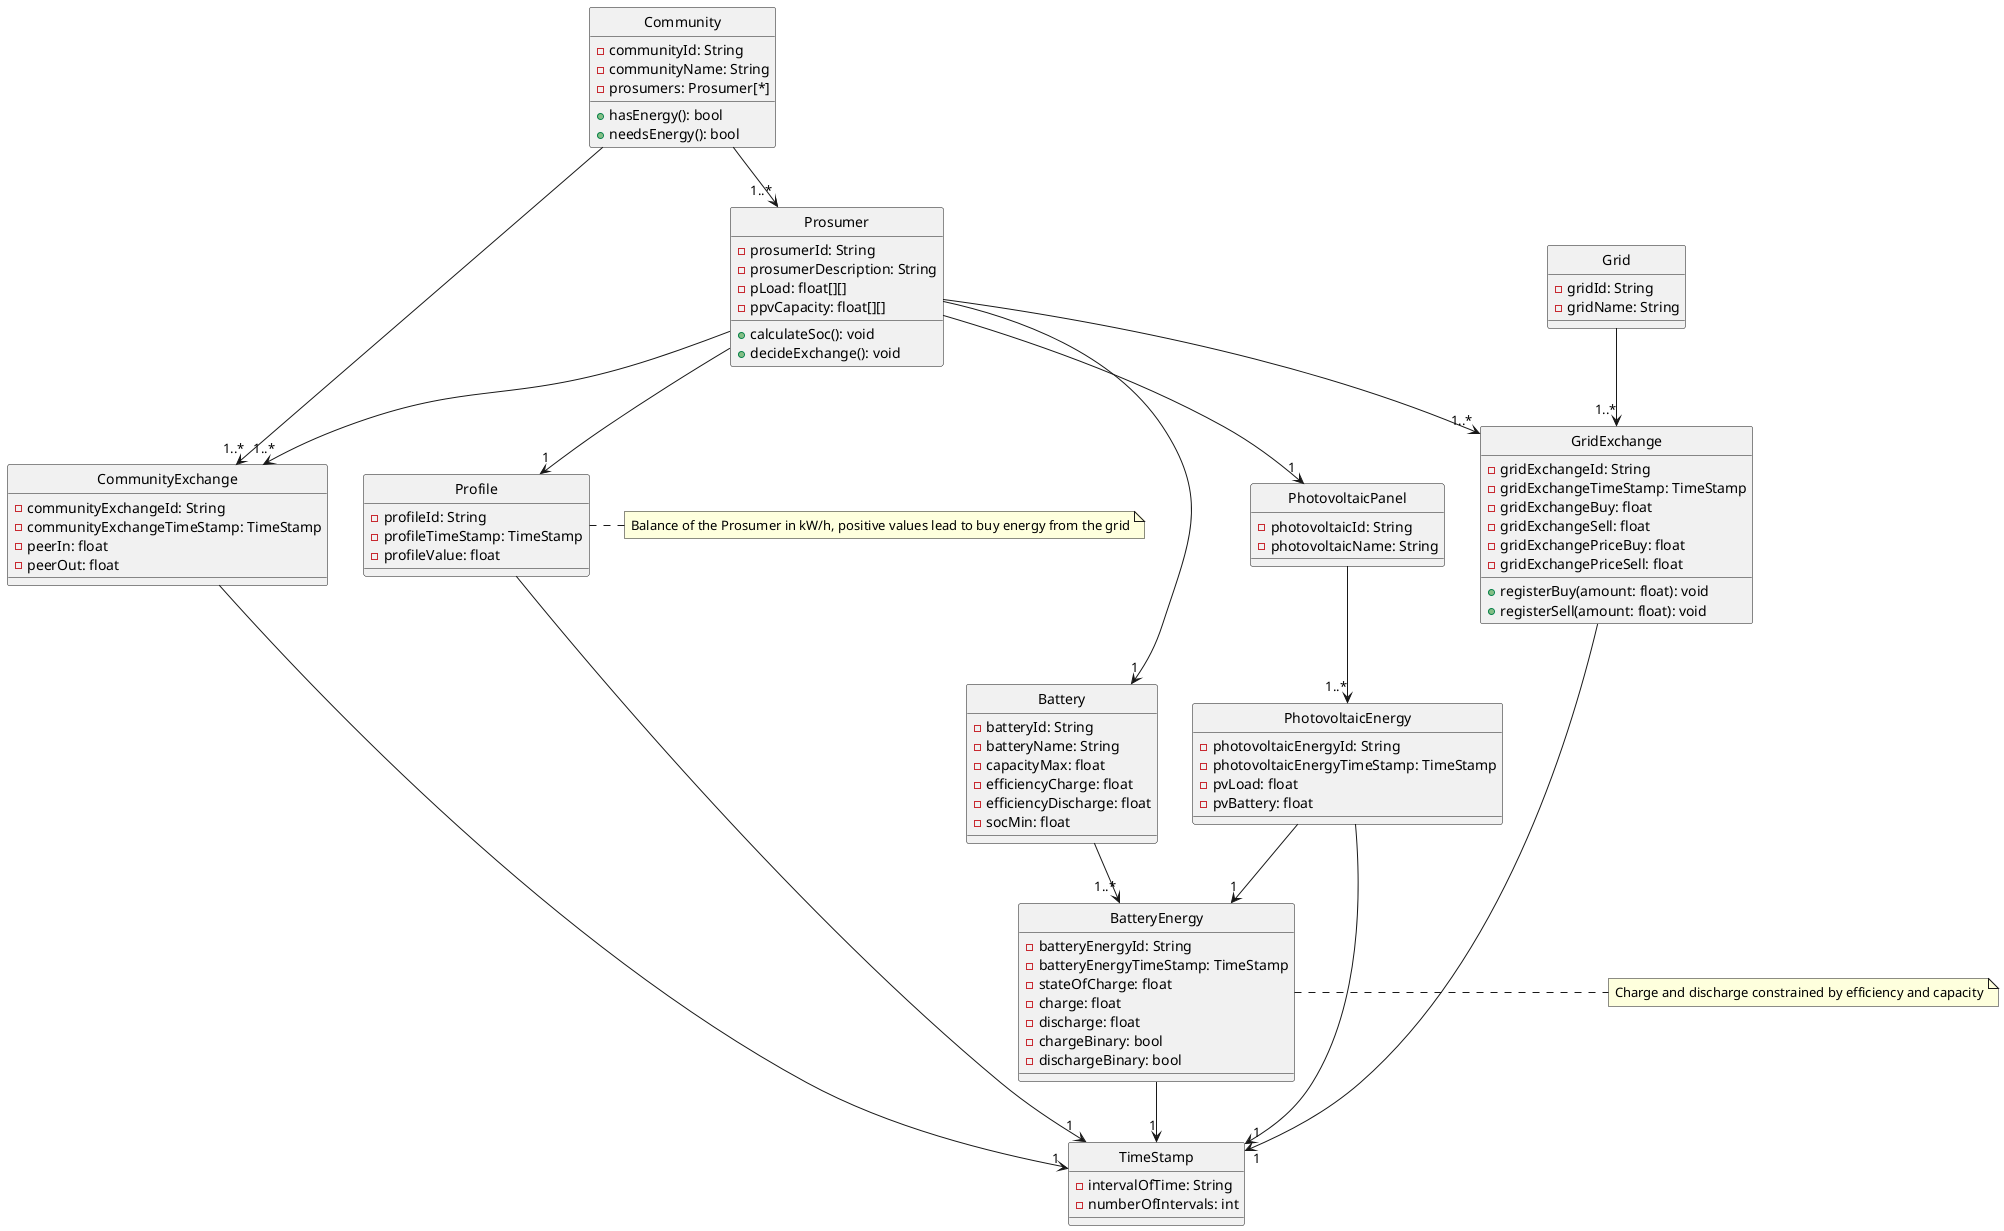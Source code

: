 @startuml
skinparam style strictuml

class Prosumer {
  - prosumerId: String
  - prosumerDescription: String
  - pLoad: float[][]
  - ppvCapacity: float[][]
  + calculateSoc(): void
  + decideExchange(): void
}

class Profile {
  - profileId: String
  - profileTimeStamp: TimeStamp
  - profileValue: float
}

class Grid {
  - gridId: String
  - gridName: String
}

class GridExchange {
  - gridExchangeId: String
  - gridExchangeTimeStamp: TimeStamp
  - gridExchangeBuy: float
  - gridExchangeSell: float
  - gridExchangePriceBuy: float
  - gridExchangePriceSell: float
  + registerBuy(amount: float): void
  + registerSell(amount: float): void
}

class Community {
  - communityId: String
  - communityName: String
  - prosumers: Prosumer[*]
  + hasEnergy(): bool
  + needsEnergy(): bool
}

class CommunityExchange {
  - communityExchangeId: String
  - communityExchangeTimeStamp: TimeStamp
  - peerIn: float
  - peerOut: float
}

class PhotovoltaicPanel {
  - photovoltaicId: String
  - photovoltaicName: String
}

class PhotovoltaicEnergy {
  - photovoltaicEnergyId: String
  - photovoltaicEnergyTimeStamp: TimeStamp
  - pvLoad: float
  - pvBattery: float
}

class Battery {
  - batteryId: String
  - batteryName: String
  - capacityMax: float
  - efficiencyCharge: float
  - efficiencyDischarge: float
  - socMin: float
}

class BatteryEnergy {
  - batteryEnergyId: String
  - batteryEnergyTimeStamp: TimeStamp
  - stateOfCharge: float
  - charge: float
  - discharge: float
  - chargeBinary: bool
  - dischargeBinary: bool
}

class TimeStamp {
  - intervalOfTime: String
  - numberOfIntervals: int
}

' Relacionamentos '
Prosumer --> "1" Profile
Prosumer --> "1" PhotovoltaicPanel
Prosumer --> "1" Battery
Prosumer --> "1..*" GridExchange
Prosumer --> "1..*" CommunityExchange
PhotovoltaicPanel --> "1..*" PhotovoltaicEnergy
Battery --> "1..*" BatteryEnergy
Grid --> "1..*" GridExchange
Community --> "1..*" CommunityExchange
Community --> "1..*" Prosumer
PhotovoltaicEnergy --> "1" BatteryEnergy
Profile --> "1" TimeStamp
GridExchange --> "1" TimeStamp
CommunityExchange --> "1" TimeStamp
PhotovoltaicEnergy --> "1" TimeStamp
BatteryEnergy --> "1" TimeStamp

note right of Profile: Balance of the Prosumer in kW/h, positive values lead to buy energy from the grid
note right of BatteryEnergy: Charge and discharge constrained by efficiency and capacity

@enduml